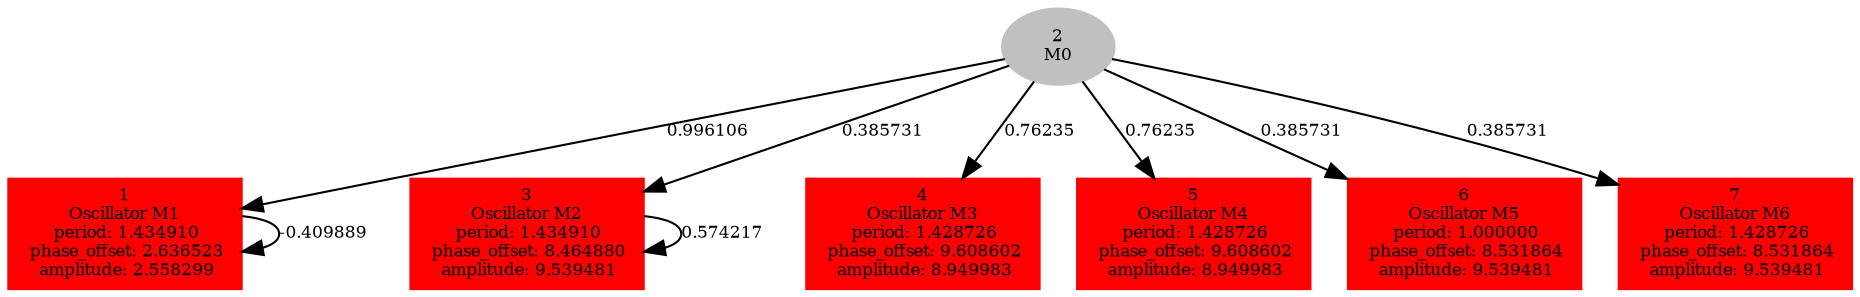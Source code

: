 digraph g{ forcelabels=true;
1 [label=<1<BR />Oscillator M1<BR /> period: 1.434910<BR /> phase_offset: 2.636523<BR /> amplitude: 2.558299>, shape=box,color=red,style=filled,fontsize=8];2[label=<2<BR/>M0>,color="grey",style=filled,fontsize=8];
3 [label=<3<BR />Oscillator M2<BR /> period: 1.434910<BR /> phase_offset: 8.464880<BR /> amplitude: 9.539481>, shape=box,color=red,style=filled,fontsize=8];4 [label=<4<BR />Oscillator M3<BR /> period: 1.428726<BR /> phase_offset: 9.608602<BR /> amplitude: 8.949983>, shape=box,color=red,style=filled,fontsize=8];5 [label=<5<BR />Oscillator M4<BR /> period: 1.428726<BR /> phase_offset: 9.608602<BR /> amplitude: 8.949983>, shape=box,color=red,style=filled,fontsize=8];6 [label=<6<BR />Oscillator M5<BR /> period: 1.000000<BR /> phase_offset: 8.531864<BR /> amplitude: 9.539481>, shape=box,color=red,style=filled,fontsize=8];7 [label=<7<BR />Oscillator M6<BR /> period: 1.428726<BR /> phase_offset: 8.531864<BR /> amplitude: 9.539481>, shape=box,color=red,style=filled,fontsize=8];1 -> 1[label="-0.409889 ",fontsize="8"];
2 -> 1[label="0.996106 ",fontsize="8"];
2 -> 3[label="0.385731 ",fontsize="8"];
2 -> 4[label="0.76235 ",fontsize="8"];
2 -> 5[label="0.76235 ",fontsize="8"];
2 -> 6[label="0.385731 ",fontsize="8"];
2 -> 7[label="0.385731 ",fontsize="8"];
3 -> 3[label="0.574217 ",fontsize="8"];
 }
